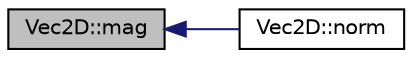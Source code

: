 digraph "Vec2D::mag"
{
  edge [fontname="Helvetica",fontsize="10",labelfontname="Helvetica",labelfontsize="10"];
  node [fontname="Helvetica",fontsize="10",shape=record];
  rankdir="LR";
  Node18 [label="Vec2D::mag",height=0.2,width=0.4,color="black", fillcolor="grey75", style="filled", fontcolor="black"];
  Node18 -> Node19 [dir="back",color="midnightblue",fontsize="10",style="solid",fontname="Helvetica"];
  Node19 [label="Vec2D::norm",height=0.2,width=0.4,color="black", fillcolor="white", style="filled",URL="$namespace_vec2_d.html#aa9a664b2f1aceaf4b3b874a41da766af"];
}
